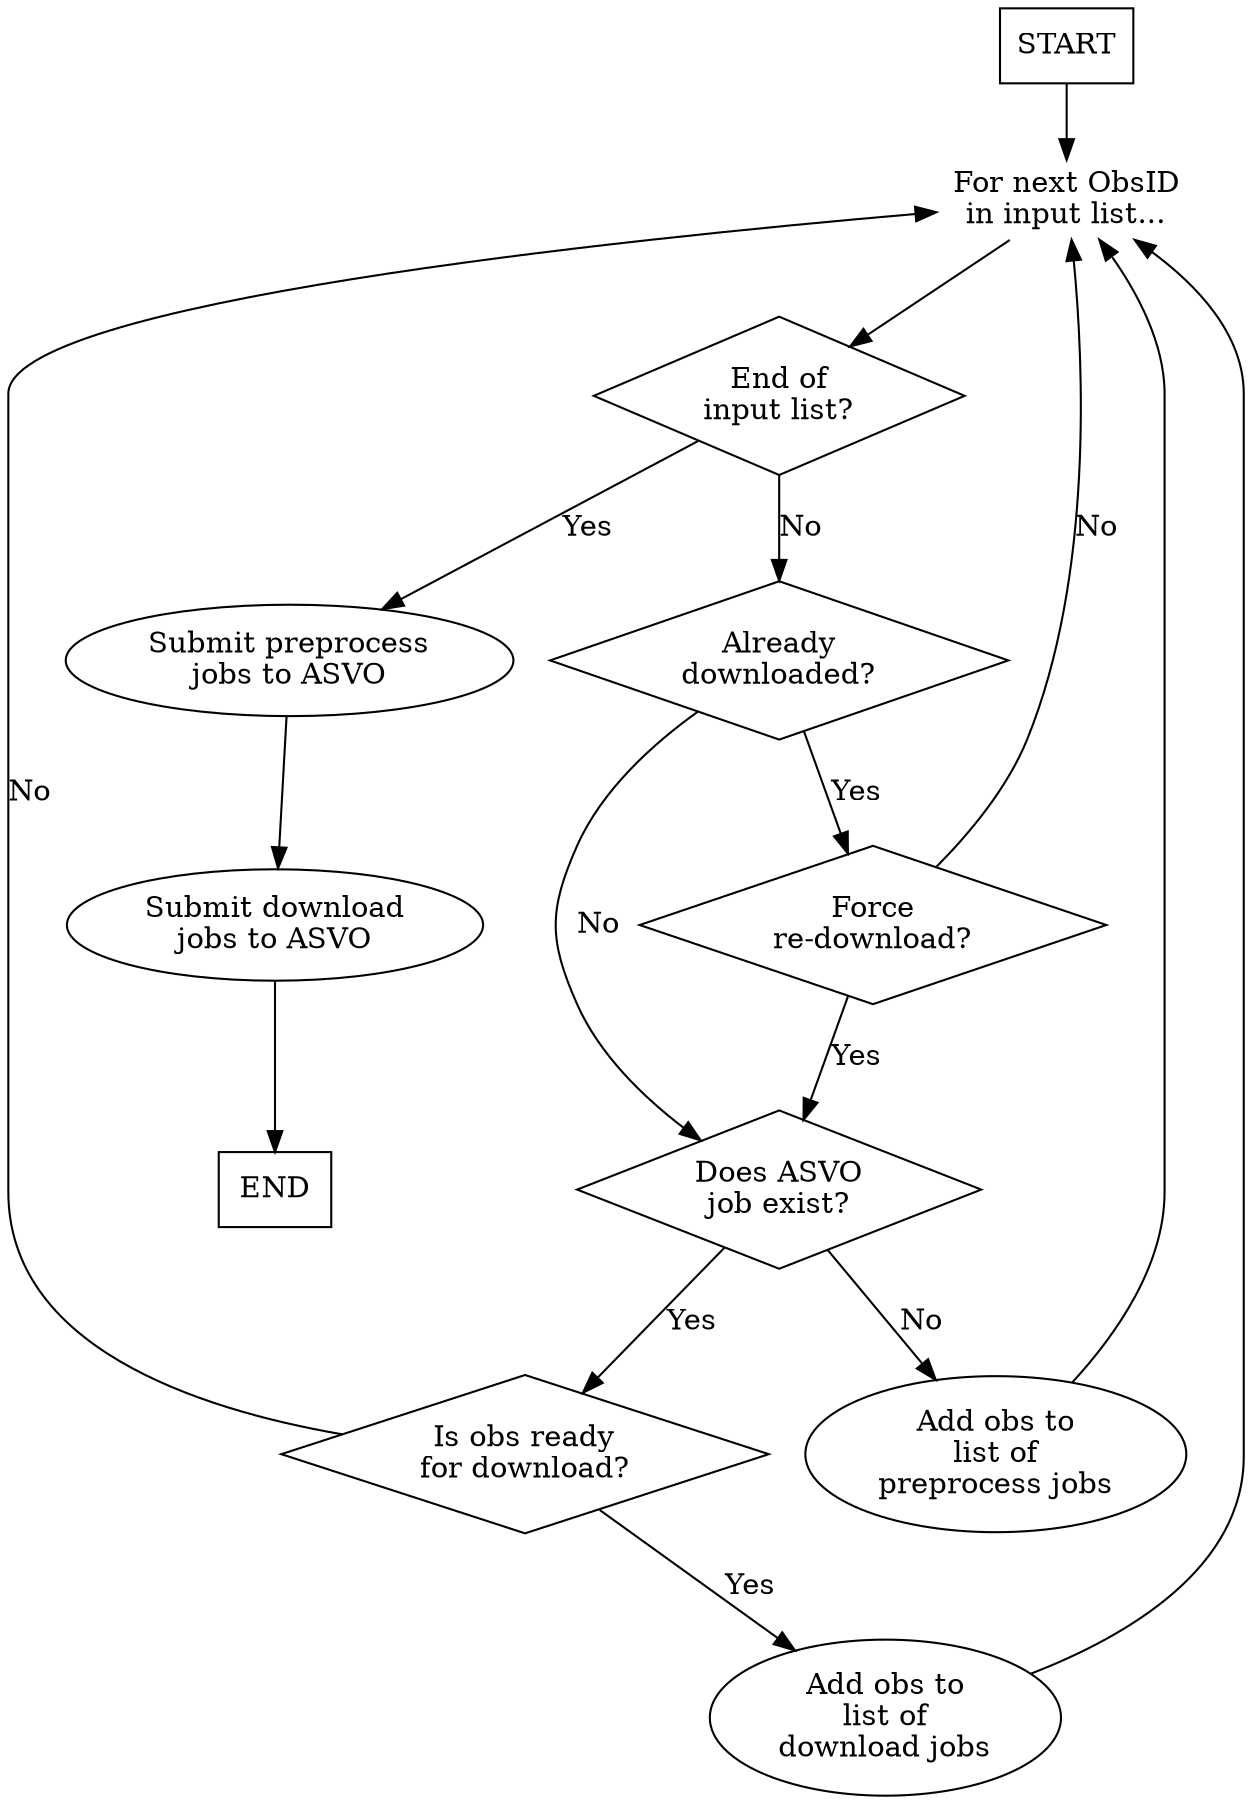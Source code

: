 // Flowchart for obs_giantsquid.sh

digraph G {
    START [shape=rectangle]
    END [shape=rectangle]
    next_obs [label="For next ObsID\nin input list..."; shape=plaintext]
    already_downloaded [label="Already\ndownloaded?"; shape=diamond]
    force [label="Force\nre-download?"; shape=diamond]
    asvo_job_exist [label="Does ASVO\njob exist?"; shape=diamond]
    asvo_job_ready [label="Is obs ready\nfor download?"; shape=diamond]
    add_to_download_list [label="Add obs to\nlist of\ndownload jobs"]
    add_to_preprocess_list [label="Add obs to\nlist of\npreprocess jobs"]
    submit_preprocess_list [label="Submit preprocess\njobs to ASVO"]
    submit_download_list [label="Submit download\njobs to ASVO"]
    end_of_list [label="End of\ninput list?"; shape=diamond]

    START -> next_obs
    next_obs -> end_of_list
    end_of_list -> already_downloaded [label="No"]
    already_downloaded -> asvo_job_exist [label="No"]
    already_downloaded -> force [label="Yes"]
    force -> next_obs [label="No"]
    force -> asvo_job_exist [label="Yes"]
    asvo_job_exist -> asvo_job_ready [label="Yes"]
    asvo_job_exist -> add_to_preprocess_list [label="No"]
    asvo_job_ready -> next_obs [label="No"]
    asvo_job_ready -> add_to_download_list [label="Yes"]
    add_to_download_list -> next_obs
    add_to_preprocess_list -> next_obs
    end_of_list -> submit_preprocess_list [label="Yes"]
    submit_preprocess_list -> submit_download_list -> END
}
